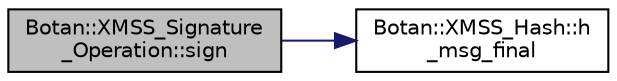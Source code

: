digraph "Botan::XMSS_Signature_Operation::sign"
{
  edge [fontname="Helvetica",fontsize="10",labelfontname="Helvetica",labelfontsize="10"];
  node [fontname="Helvetica",fontsize="10",shape=record];
  rankdir="LR";
  Node0 [label="Botan::XMSS_Signature\l_Operation::sign",height=0.2,width=0.4,color="black", fillcolor="grey75", style="filled", fontcolor="black"];
  Node0 -> Node1 [color="midnightblue",fontsize="10",style="solid",fontname="Helvetica"];
  Node1 [label="Botan::XMSS_Hash::h\l_msg_final",height=0.2,width=0.4,color="black", fillcolor="white", style="filled",URL="$class_botan_1_1_x_m_s_s___hash.html#a8065fa620c9315124917a66653f8f48e"];
}
